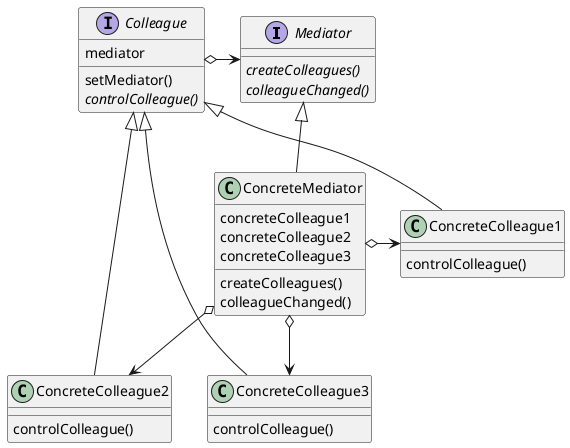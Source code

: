 @startuml

interface Mediator{
    {abstract}createColleagues()
    {abstract}colleagueChanged()
}
interface Colleague{
    mediator
    setMediator()
    {abstract}controlColleague()
}
class ConcreteMediator{
    concreteColleague1
    concreteColleague2
    concreteColleague3
    createColleagues()
    colleagueChanged()
}
class ConcreteColleague1{
    controlColleague()
}

class ConcreteColleague2{
    controlColleague()
}

class ConcreteColleague3{
    controlColleague()
}

Mediator <-l-o Colleague
ConcreteMediator -u-|> Mediator
ConcreteMediator o-r-> ConcreteColleague1
ConcreteMediator o--> ConcreteColleague2
ConcreteMediator o--> ConcreteColleague3
ConcreteColleague1 -u-|> Colleague
ConcreteColleague2 -u-|> Colleague
ConcreteColleague3 -u-|> Colleague

@enduml